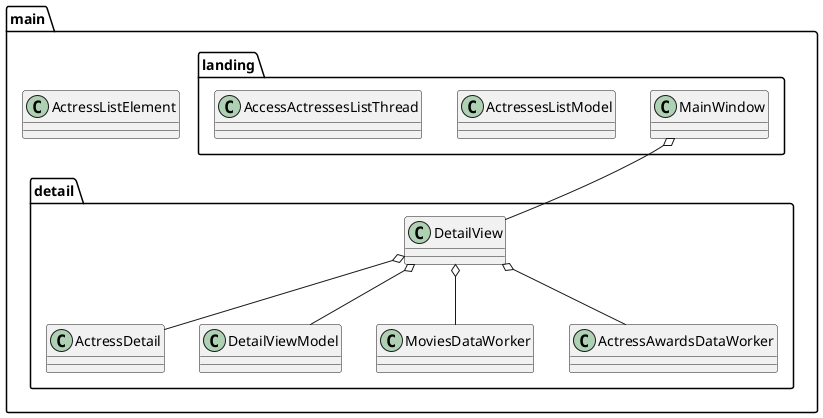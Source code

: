 @startuml Class Diagram 

package main {

    class ActressListElement

    package landing {
        class MainWindow
        class ActressesListModel
        class AccessActressesListThread
    }

    package detail {
        class ActressDetail
        class DetailView
        class DetailViewModel
        class MoviesDataWorker
        class ActressAwardsDataWorker
    }
}

MainWindow o-- DetailView
DetailView o-- ActressDetail
DetailView o-- ActressAwardsDataWorker
DetailView o-- MoviesDataWorker
DetailView o-- DetailViewModel
@enduml